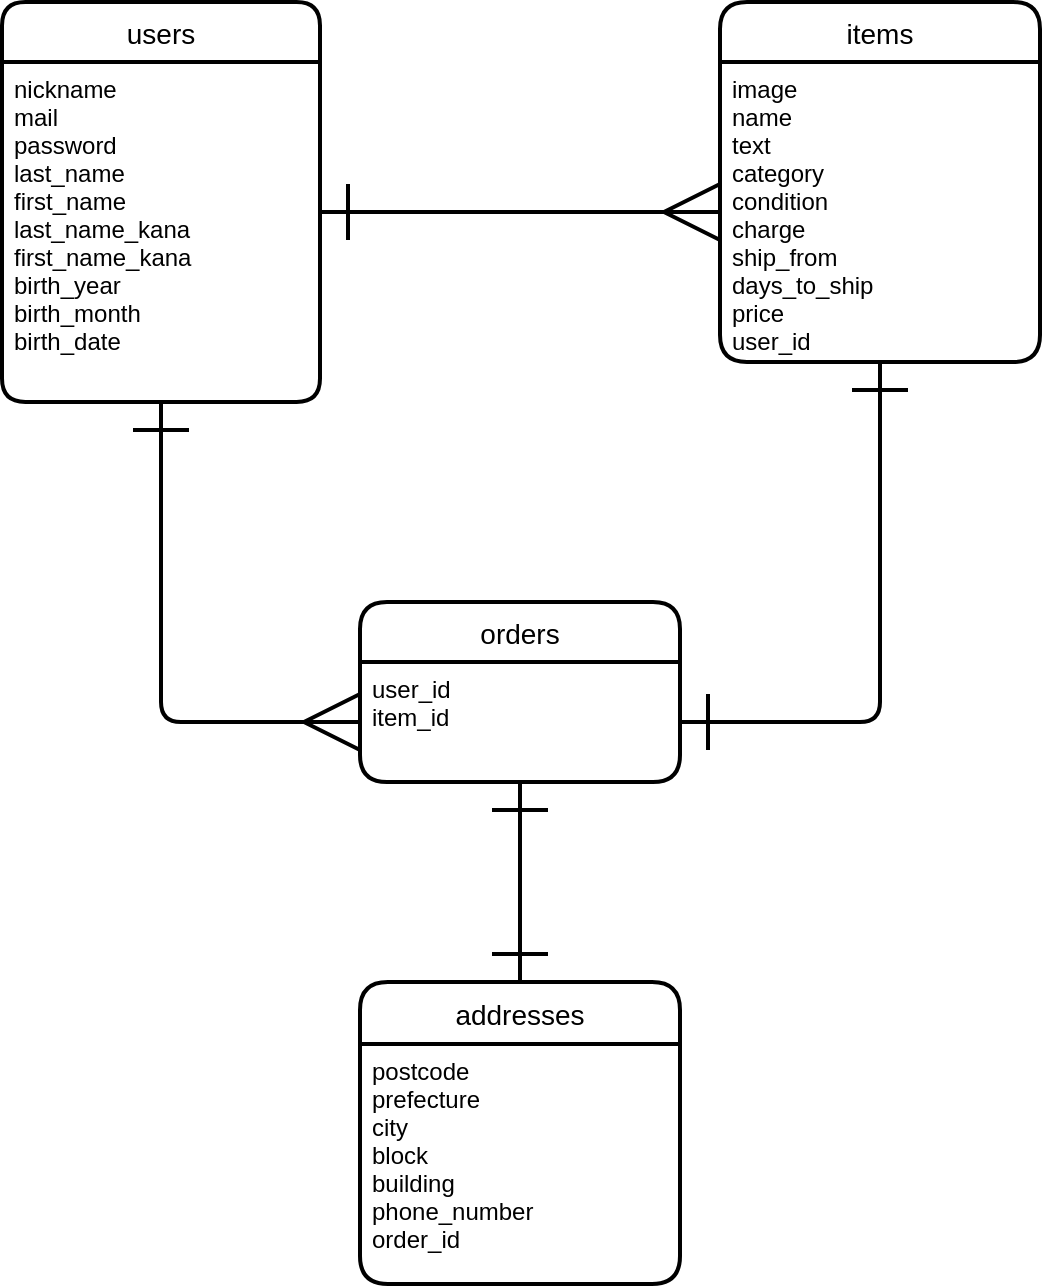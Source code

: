 <mxfile>
    <diagram id="iCg_Sn3Ft5-AAFxQZQRm" name="ページ1">
        <mxGraphModel dx="189" dy="507" grid="1" gridSize="10" guides="1" tooltips="1" connect="1" arrows="1" fold="1" page="1" pageScale="1" pageWidth="827" pageHeight="1169" math="0" shadow="0">
            <root>
                <mxCell id="0"/>
                <mxCell id="1" parent="0"/>
                <mxCell id="4" value="users" style="swimlane;childLayout=stackLayout;horizontal=1;startSize=30;horizontalStack=0;rounded=1;fontSize=14;fontStyle=0;strokeWidth=2;resizeParent=0;resizeLast=1;shadow=0;dashed=0;align=center;arcSize=13;" parent="1" vertex="1">
                    <mxGeometry x="41" y="40" width="159" height="200" as="geometry"/>
                </mxCell>
                <mxCell id="5" value="nickname&#10;mail&#10;password&#10;last_name&#10;first_name&#10;last_name_kana&#10;first_name_kana&#10;birth_year&#10;birth_month&#10;birth_date" style="align=left;strokeColor=none;fillColor=none;spacingLeft=4;fontSize=12;verticalAlign=top;resizable=0;rotatable=0;part=1;" parent="4" vertex="1">
                    <mxGeometry y="30" width="159" height="170" as="geometry"/>
                </mxCell>
                <mxCell id="6" value="items" style="swimlane;childLayout=stackLayout;horizontal=1;startSize=30;horizontalStack=0;rounded=1;fontSize=14;fontStyle=0;strokeWidth=2;resizeParent=0;resizeLast=1;shadow=0;dashed=0;align=center;" parent="1" vertex="1">
                    <mxGeometry x="400" y="40" width="160" height="180" as="geometry"/>
                </mxCell>
                <mxCell id="7" value="image&#10;name&#10;text&#10;category&#10;condition&#10;charge&#10;ship_from&#10;days_to_ship&#10;price&#10;user_id" style="align=left;strokeColor=none;fillColor=none;spacingLeft=4;fontSize=12;verticalAlign=top;resizable=0;rotatable=0;part=1;" parent="6" vertex="1">
                    <mxGeometry y="30" width="160" height="150" as="geometry"/>
                </mxCell>
                <mxCell id="11" value="addresses" style="swimlane;childLayout=stackLayout;horizontal=1;startSize=31;horizontalStack=0;rounded=1;fontSize=14;fontStyle=0;strokeWidth=2;resizeParent=0;resizeLast=1;shadow=0;dashed=0;align=center;" parent="1" vertex="1">
                    <mxGeometry x="220" y="530" width="160" height="151" as="geometry"/>
                </mxCell>
                <mxCell id="12" value="postcode&#10;prefecture&#10;city&#10;block&#10;building&#10;phone_number&#10;order_id" style="align=left;strokeColor=none;fillColor=none;spacingLeft=4;fontSize=12;verticalAlign=top;resizable=0;rotatable=0;part=1;" parent="11" vertex="1">
                    <mxGeometry y="31" width="160" height="120" as="geometry"/>
                </mxCell>
                <mxCell id="14" value="orders" style="swimlane;childLayout=stackLayout;horizontal=1;startSize=30;horizontalStack=0;rounded=1;fontSize=14;fontStyle=0;strokeWidth=2;resizeParent=0;resizeLast=1;shadow=0;dashed=0;align=center;" parent="1" vertex="1">
                    <mxGeometry x="220" y="340" width="160" height="90" as="geometry"/>
                </mxCell>
                <mxCell id="15" value="user_id&#10;item_id" style="align=left;strokeColor=none;fillColor=none;spacingLeft=4;fontSize=12;verticalAlign=top;resizable=0;rotatable=0;part=1;" parent="14" vertex="1">
                    <mxGeometry y="30" width="160" height="60" as="geometry"/>
                </mxCell>
                <mxCell id="19" value="" style="edgeStyle=entityRelationEdgeStyle;fontSize=12;html=1;endArrow=ERmany;entryX=0;entryY=0.5;entryDx=0;entryDy=0;strokeWidth=2;endSize=25;startSize=25;endFill=0;sourcePerimeterSpacing=0;jumpStyle=none;startArrow=ERone;startFill=0;" parent="1" target="7" edge="1">
                    <mxGeometry width="100" height="100" relative="1" as="geometry">
                        <mxPoint x="200" y="145" as="sourcePoint"/>
                        <mxPoint x="330" y="180" as="targetPoint"/>
                    </mxGeometry>
                </mxCell>
                <mxCell id="23" value="" style="edgeStyle=orthogonalEdgeStyle;fontSize=12;html=1;endArrow=ERmany;strokeWidth=2;startSize=25;endSize=25;sourcePerimeterSpacing=0;jumpStyle=none;exitX=0.5;exitY=1;exitDx=0;exitDy=0;entryX=0;entryY=0.5;entryDx=0;entryDy=0;startArrow=ERone;startFill=0;targetPerimeterSpacing=0;endFill=0;" parent="1" source="5" target="15" edge="1">
                    <mxGeometry width="100" height="100" relative="1" as="geometry">
                        <mxPoint x="260" y="320" as="sourcePoint"/>
                        <mxPoint x="360" y="220" as="targetPoint"/>
                    </mxGeometry>
                </mxCell>
                <mxCell id="24" value="" style="edgeStyle=orthogonalEdgeStyle;fontSize=12;html=1;endArrow=ERone;startArrow=ERone;strokeWidth=2;startSize=25;endSize=25;sourcePerimeterSpacing=0;targetPerimeterSpacing=0;jumpStyle=none;entryX=0.5;entryY=1;entryDx=0;entryDy=0;exitX=1;exitY=0.5;exitDx=0;exitDy=0;startFill=0;endFill=0;" parent="1" source="15" target="7" edge="1">
                    <mxGeometry width="100" height="100" relative="1" as="geometry">
                        <mxPoint x="380" y="350" as="sourcePoint"/>
                        <mxPoint x="480" y="250" as="targetPoint"/>
                    </mxGeometry>
                </mxCell>
                <mxCell id="26" value="" style="edgeStyle=orthogonalEdgeStyle;fontSize=12;html=1;endArrow=ERone;startArrow=ERone;strokeWidth=2;startSize=25;endSize=25;sourcePerimeterSpacing=0;targetPerimeterSpacing=0;jumpStyle=none;entryX=0.5;entryY=0;entryDx=0;entryDy=0;exitX=0.5;exitY=1;exitDx=0;exitDy=0;startFill=0;endFill=0;" parent="1" source="15" target="11" edge="1">
                    <mxGeometry width="100" height="100" relative="1" as="geometry">
                        <mxPoint x="390" y="425" as="sourcePoint"/>
                        <mxPoint x="490" y="230" as="targetPoint"/>
                    </mxGeometry>
                </mxCell>
            </root>
        </mxGraphModel>
    </diagram>
</mxfile>